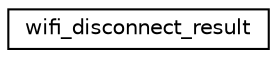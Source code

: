 digraph "Graphical Class Hierarchy"
{
 // LATEX_PDF_SIZE
  edge [fontname="Helvetica",fontsize="10",labelfontname="Helvetica",labelfontsize="10"];
  node [fontname="Helvetica",fontsize="10",shape=record];
  rankdir="LR";
  Node0 [label="wifi_disconnect_result",height=0.2,width=0.4,color="black", fillcolor="white", style="filled",URL="$structwifi__disconnect__result.html",tooltip="A Wi-Fi disconnect result."];
}
